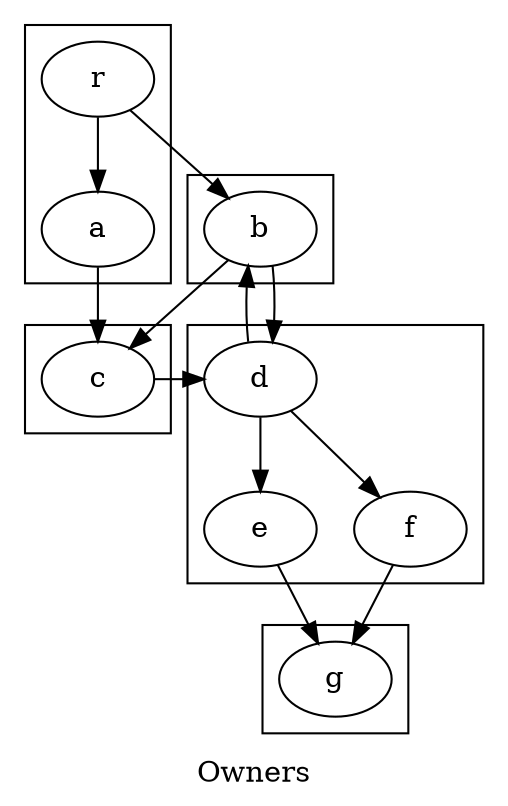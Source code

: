 digraph {
        label="Owners";
        r -> a;
        r -> b;
        a -> c;
        b -> c;
        b -> d;
        c -> d;
        d -> b;
        d -> e;
        d -> f;
        e -> g;
        f -> g;
        subgraph cluster_0 {
          label="";
          r; a;
        }
        subgraph cluster_1 {
          label="";
          b;
        }
        subgraph cluster_2 {
          label="";
          c;
        }
        subgraph cluster_3 {
          label="";
          d; e; f;
        }
        subgraph cluster_4 {
          label="";
          g
        }
}
